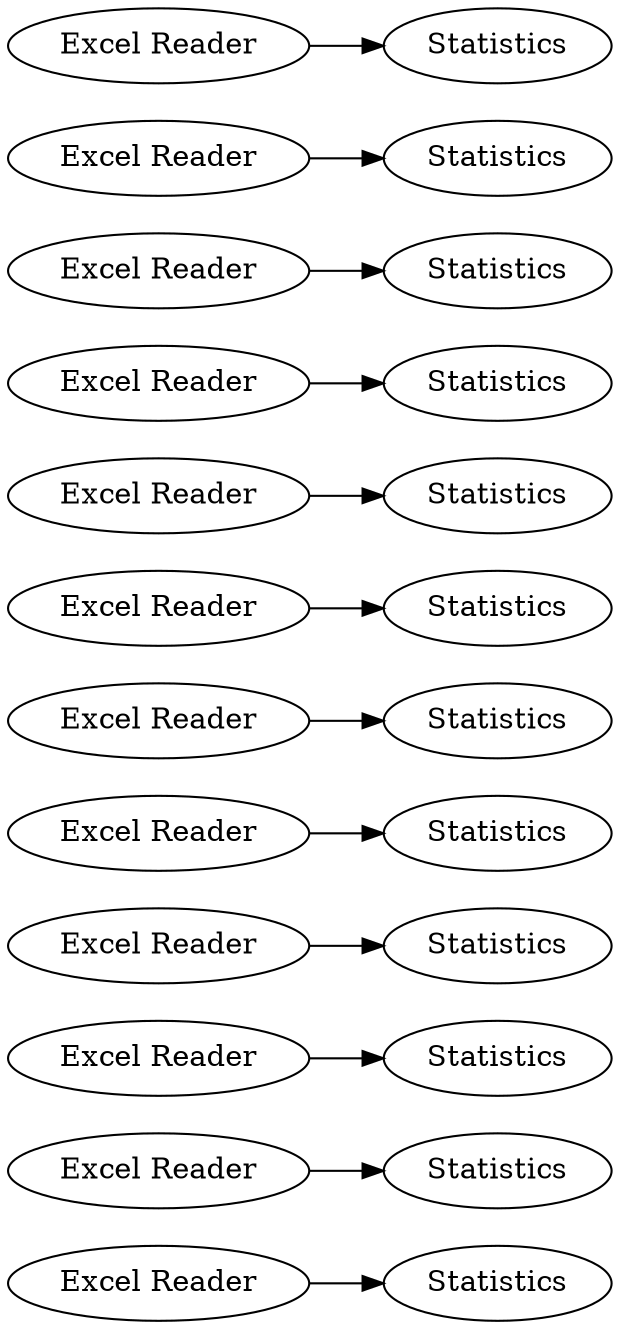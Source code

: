 digraph {
	7 -> 8
	11 -> 12
	25 -> 14
	1 -> 2
	23 -> 24
	15 -> 16
	3 -> 4
	19 -> 20
	5 -> 6
	21 -> 22
	17 -> 18
	9 -> 10
	7 [label="Excel Reader"]
	9 [label="Excel Reader"]
	18 [label=Statistics]
	21 [label="Excel Reader"]
	8 [label=Statistics]
	17 [label="Excel Reader"]
	3 [label="Excel Reader"]
	19 [label="Excel Reader"]
	24 [label=Statistics]
	6 [label=Statistics]
	15 [label="Excel Reader"]
	25 [label="Excel Reader"]
	12 [label=Statistics]
	10 [label=Statistics]
	16 [label=Statistics]
	1 [label="Excel Reader"]
	22 [label=Statistics]
	11 [label="Excel Reader"]
	4 [label=Statistics]
	23 [label="Excel Reader"]
	14 [label=Statistics]
	5 [label="Excel Reader"]
	20 [label=Statistics]
	2 [label=Statistics]
	rankdir=LR
}
